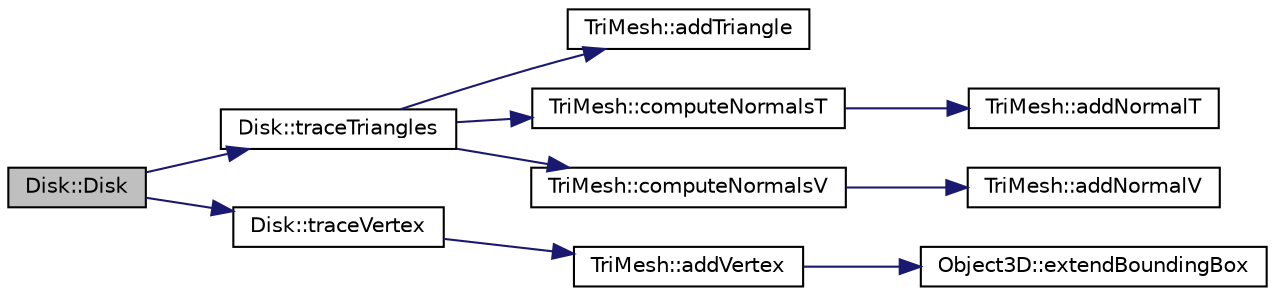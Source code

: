 digraph "Disk::Disk"
{
  edge [fontname="Helvetica",fontsize="10",labelfontname="Helvetica",labelfontsize="10"];
  node [fontname="Helvetica",fontsize="10",shape=record];
  rankdir="LR";
  Node1 [label="Disk::Disk",height=0.2,width=0.4,color="black", fillcolor="grey75", style="filled", fontcolor="black"];
  Node1 -> Node2 [color="midnightblue",fontsize="10",style="solid",fontname="Helvetica"];
  Node2 [label="Disk::traceTriangles",height=0.2,width=0.4,color="black", fillcolor="white", style="filled",URL="$classDisk.html#a45d3c7c2d7fc682b5b13bec84e401f26"];
  Node2 -> Node3 [color="midnightblue",fontsize="10",style="solid",fontname="Helvetica"];
  Node3 [label="TriMesh::addTriangle",height=0.2,width=0.4,color="black", fillcolor="white", style="filled",URL="$classTriMesh.html#af42d53d768083eb29b591a712037fcef"];
  Node2 -> Node4 [color="midnightblue",fontsize="10",style="solid",fontname="Helvetica"];
  Node4 [label="TriMesh::computeNormalsT",height=0.2,width=0.4,color="black", fillcolor="white", style="filled",URL="$classTriMesh.html#a7a0ccea06db5bee5972cf601bd48510a"];
  Node4 -> Node5 [color="midnightblue",fontsize="10",style="solid",fontname="Helvetica"];
  Node5 [label="TriMesh::addNormalT",height=0.2,width=0.4,color="black", fillcolor="white", style="filled",URL="$classTriMesh.html#a32967a7d13c9cecd5ba93a89e0409f7d"];
  Node2 -> Node6 [color="midnightblue",fontsize="10",style="solid",fontname="Helvetica"];
  Node6 [label="TriMesh::computeNormalsV",height=0.2,width=0.4,color="black", fillcolor="white", style="filled",URL="$classTriMesh.html#a2afd756d3720ffa295ad29bab3d3a77e"];
  Node6 -> Node7 [color="midnightblue",fontsize="10",style="solid",fontname="Helvetica"];
  Node7 [label="TriMesh::addNormalV",height=0.2,width=0.4,color="black", fillcolor="white", style="filled",URL="$classTriMesh.html#a36f8783ffc98a97b5b022060609b7c55"];
  Node1 -> Node8 [color="midnightblue",fontsize="10",style="solid",fontname="Helvetica"];
  Node8 [label="Disk::traceVertex",height=0.2,width=0.4,color="black", fillcolor="white", style="filled",URL="$classDisk.html#ad531e78dd9d9547edd93ec5af723c1a1"];
  Node8 -> Node9 [color="midnightblue",fontsize="10",style="solid",fontname="Helvetica"];
  Node9 [label="TriMesh::addVertex",height=0.2,width=0.4,color="black", fillcolor="white", style="filled",URL="$classTriMesh.html#ae0d2c0bdf6b91931ee86aa51c8bfc29d"];
  Node9 -> Node10 [color="midnightblue",fontsize="10",style="solid",fontname="Helvetica"];
  Node10 [label="Object3D::extendBoundingBox",height=0.2,width=0.4,color="black", fillcolor="white", style="filled",URL="$classObject3D.html#a3b86fbd9b122140b1ed68461abb1e583"];
}
